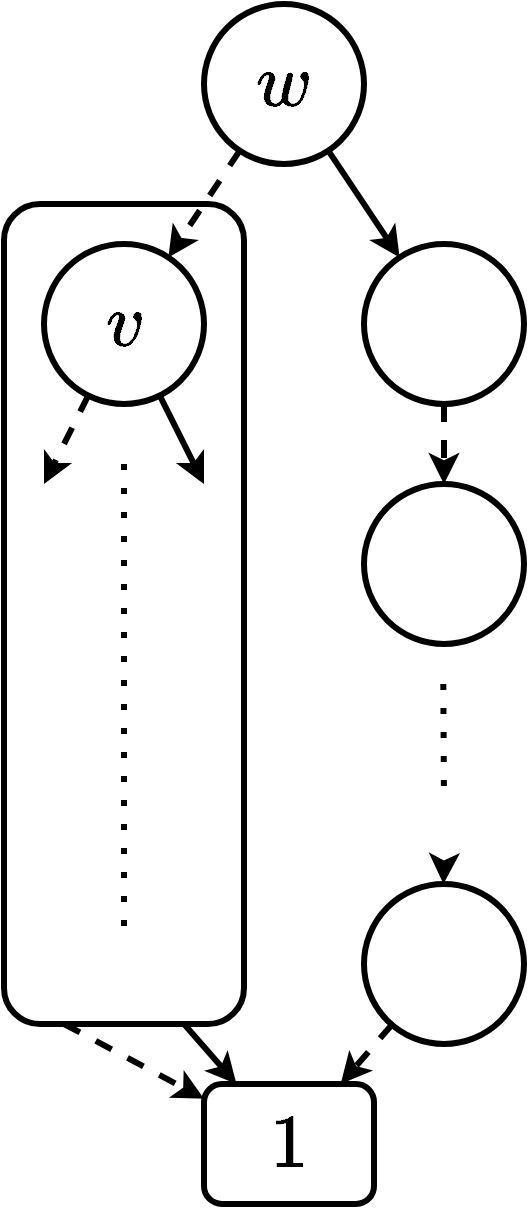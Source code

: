 <mxfile version="13.10.0" type="device"><diagram id="PNfJbpzIX6DTiCmxhsoO" name="Page-1"><mxGraphModel dx="934" dy="569" grid="1" gridSize="10" guides="1" tooltips="1" connect="1" arrows="1" fold="1" page="1" pageScale="1" pageWidth="850" pageHeight="1100" math="1" shadow="0"><root><mxCell id="0"/><mxCell id="1" parent="0"/><mxCell id="W1rL9AhoMzA6tgwAMW2v-18" value="" style="rounded=1;whiteSpace=wrap;html=1;strokeWidth=3;fontSize=32;" vertex="1" parent="1"><mxGeometry x="300" y="340" width="120" height="410" as="geometry"/></mxCell><mxCell id="W1rL9AhoMzA6tgwAMW2v-4" style="rounded=0;orthogonalLoop=1;jettySize=auto;html=1;strokeWidth=3;dashed=1;" edge="1" parent="1" source="W1rL9AhoMzA6tgwAMW2v-1" target="W1rL9AhoMzA6tgwAMW2v-2"><mxGeometry relative="1" as="geometry"/></mxCell><mxCell id="W1rL9AhoMzA6tgwAMW2v-5" style="edgeStyle=none;rounded=0;orthogonalLoop=1;jettySize=auto;html=1;strokeWidth=3;" edge="1" parent="1" source="W1rL9AhoMzA6tgwAMW2v-1" target="W1rL9AhoMzA6tgwAMW2v-3"><mxGeometry relative="1" as="geometry"/></mxCell><mxCell id="W1rL9AhoMzA6tgwAMW2v-1" value="$$w$$" style="ellipse;whiteSpace=wrap;html=1;aspect=fixed;fontSize=32;strokeWidth=3;" vertex="1" parent="1"><mxGeometry x="400" y="240" width="80" height="80" as="geometry"/></mxCell><mxCell id="W1rL9AhoMzA6tgwAMW2v-6" style="edgeStyle=none;rounded=0;orthogonalLoop=1;jettySize=auto;html=1;strokeWidth=3;dashed=1;" edge="1" parent="1" source="W1rL9AhoMzA6tgwAMW2v-2"><mxGeometry relative="1" as="geometry"><mxPoint x="320" y="480" as="targetPoint"/></mxGeometry></mxCell><mxCell id="W1rL9AhoMzA6tgwAMW2v-7" style="edgeStyle=none;rounded=0;orthogonalLoop=1;jettySize=auto;html=1;strokeWidth=3;" edge="1" parent="1" source="W1rL9AhoMzA6tgwAMW2v-2"><mxGeometry relative="1" as="geometry"><mxPoint x="400" y="480" as="targetPoint"/></mxGeometry></mxCell><mxCell id="W1rL9AhoMzA6tgwAMW2v-2" value="$$v$$" style="ellipse;whiteSpace=wrap;html=1;aspect=fixed;fontSize=32;strokeWidth=3;" vertex="1" parent="1"><mxGeometry x="320" y="360" width="80" height="80" as="geometry"/></mxCell><mxCell id="W1rL9AhoMzA6tgwAMW2v-10" style="edgeStyle=none;rounded=0;orthogonalLoop=1;jettySize=auto;html=1;fontSize=24;dashed=1;strokeWidth=3;" edge="1" parent="1" source="W1rL9AhoMzA6tgwAMW2v-3" target="W1rL9AhoMzA6tgwAMW2v-8"><mxGeometry relative="1" as="geometry"/></mxCell><mxCell id="W1rL9AhoMzA6tgwAMW2v-3" value="" style="ellipse;whiteSpace=wrap;html=1;aspect=fixed;fontSize=24;strokeWidth=3;" vertex="1" parent="1"><mxGeometry x="480" y="360" width="80" height="80" as="geometry"/></mxCell><mxCell id="W1rL9AhoMzA6tgwAMW2v-8" value="" style="ellipse;whiteSpace=wrap;html=1;aspect=fixed;fontSize=24;strokeWidth=3;" vertex="1" parent="1"><mxGeometry x="480" y="480" width="80" height="80" as="geometry"/></mxCell><mxCell id="W1rL9AhoMzA6tgwAMW2v-15" style="edgeStyle=none;rounded=0;orthogonalLoop=1;jettySize=auto;html=1;dashed=1;strokeWidth=3;fontSize=32;" edge="1" parent="1" source="W1rL9AhoMzA6tgwAMW2v-22" target="W1rL9AhoMzA6tgwAMW2v-14"><mxGeometry relative="1" as="geometry"><mxPoint x="497.099" y="672.796" as="sourcePoint"/></mxGeometry></mxCell><mxCell id="W1rL9AhoMzA6tgwAMW2v-13" value="" style="endArrow=none;dashed=1;html=1;dashPattern=1 3;strokeWidth=3;fontSize=24;" edge="1" parent="1"><mxGeometry width="50" height="50" relative="1" as="geometry"><mxPoint x="360" y="470" as="sourcePoint"/><mxPoint x="360" y="710" as="targetPoint"/></mxGeometry></mxCell><mxCell id="W1rL9AhoMzA6tgwAMW2v-14" value="$$1$$" style="rounded=1;whiteSpace=wrap;html=1;strokeWidth=3;fontSize=32;" vertex="1" parent="1"><mxGeometry x="400" y="780" width="85" height="60" as="geometry"/></mxCell><mxCell id="W1rL9AhoMzA6tgwAMW2v-17" value="" style="endArrow=classic;html=1;strokeWidth=3;fontSize=32;exitX=0.75;exitY=1;exitDx=0;exitDy=0;" edge="1" parent="1" source="W1rL9AhoMzA6tgwAMW2v-18" target="W1rL9AhoMzA6tgwAMW2v-14"><mxGeometry width="50" height="50" relative="1" as="geometry"><mxPoint x="380" y="680" as="sourcePoint"/><mxPoint x="410" y="735.714" as="targetPoint"/></mxGeometry></mxCell><mxCell id="W1rL9AhoMzA6tgwAMW2v-20" value="" style="endArrow=classic;html=1;strokeWidth=3;fontSize=32;exitX=0.25;exitY=1;exitDx=0;exitDy=0;dashed=1;" edge="1" parent="1" source="W1rL9AhoMzA6tgwAMW2v-18" target="W1rL9AhoMzA6tgwAMW2v-14"><mxGeometry width="50" height="50" relative="1" as="geometry"><mxPoint x="400" y="695" as="sourcePoint"/><mxPoint x="428.269" y="730" as="targetPoint"/></mxGeometry></mxCell><mxCell id="W1rL9AhoMzA6tgwAMW2v-21" value="" style="endArrow=none;dashed=1;html=1;dashPattern=1 3;strokeWidth=3;fontSize=24;" edge="1" parent="1"><mxGeometry width="50" height="50" relative="1" as="geometry"><mxPoint x="519.66" y="580" as="sourcePoint"/><mxPoint x="520" y="640" as="targetPoint"/></mxGeometry></mxCell><mxCell id="W1rL9AhoMzA6tgwAMW2v-22" value="" style="ellipse;whiteSpace=wrap;html=1;aspect=fixed;fontSize=24;strokeWidth=3;" vertex="1" parent="1"><mxGeometry x="480" y="680" width="80" height="80" as="geometry"/></mxCell><mxCell id="W1rL9AhoMzA6tgwAMW2v-23" style="edgeStyle=none;rounded=0;orthogonalLoop=1;jettySize=auto;html=1;fontSize=24;dashed=1;strokeWidth=3;" edge="1" parent="1"><mxGeometry relative="1" as="geometry"><mxPoint x="520" y="670" as="sourcePoint"/><mxPoint x="519.71" y="680" as="targetPoint"/></mxGeometry></mxCell></root></mxGraphModel></diagram></mxfile>